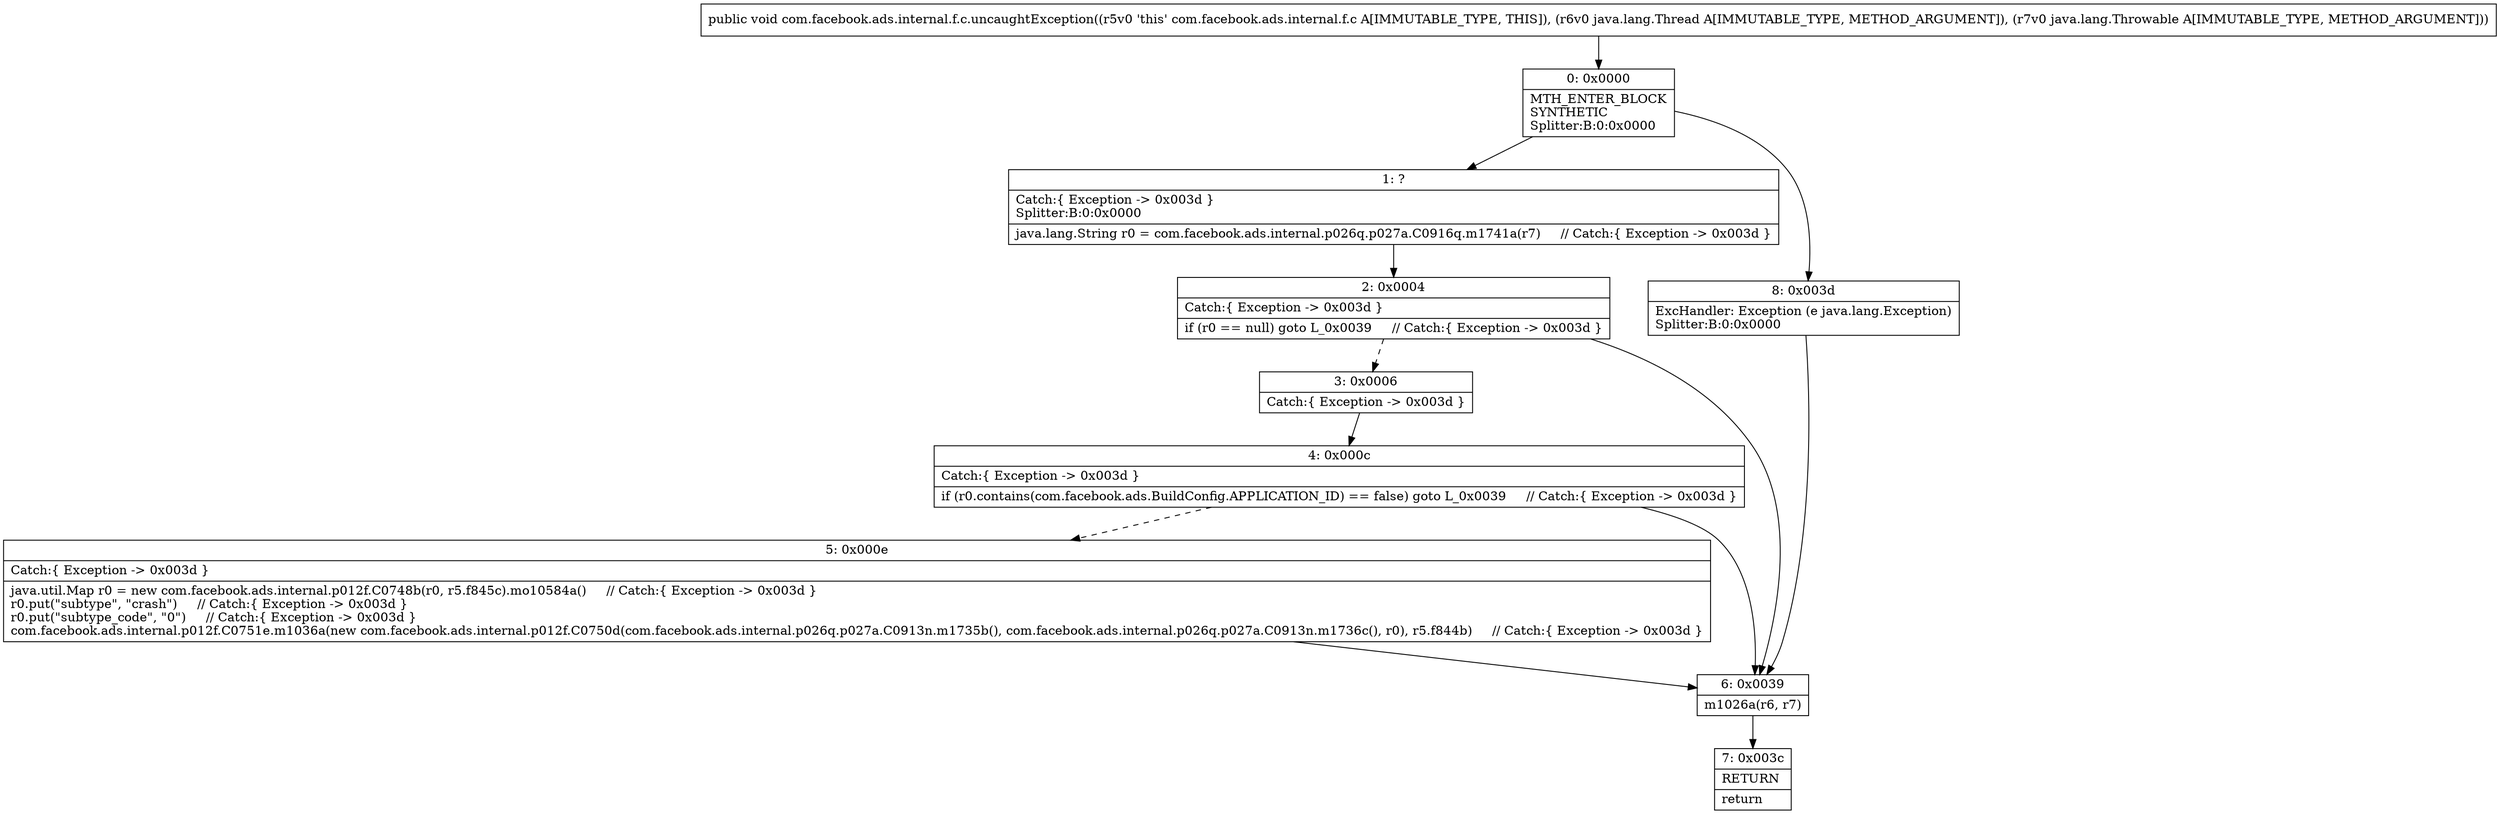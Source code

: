 digraph "CFG forcom.facebook.ads.internal.f.c.uncaughtException(Ljava\/lang\/Thread;Ljava\/lang\/Throwable;)V" {
Node_0 [shape=record,label="{0\:\ 0x0000|MTH_ENTER_BLOCK\lSYNTHETIC\lSplitter:B:0:0x0000\l}"];
Node_1 [shape=record,label="{1\:\ ?|Catch:\{ Exception \-\> 0x003d \}\lSplitter:B:0:0x0000\l|java.lang.String r0 = com.facebook.ads.internal.p026q.p027a.C0916q.m1741a(r7)     \/\/ Catch:\{ Exception \-\> 0x003d \}\l}"];
Node_2 [shape=record,label="{2\:\ 0x0004|Catch:\{ Exception \-\> 0x003d \}\l|if (r0 == null) goto L_0x0039     \/\/ Catch:\{ Exception \-\> 0x003d \}\l}"];
Node_3 [shape=record,label="{3\:\ 0x0006|Catch:\{ Exception \-\> 0x003d \}\l}"];
Node_4 [shape=record,label="{4\:\ 0x000c|Catch:\{ Exception \-\> 0x003d \}\l|if (r0.contains(com.facebook.ads.BuildConfig.APPLICATION_ID) == false) goto L_0x0039     \/\/ Catch:\{ Exception \-\> 0x003d \}\l}"];
Node_5 [shape=record,label="{5\:\ 0x000e|Catch:\{ Exception \-\> 0x003d \}\l|java.util.Map r0 = new com.facebook.ads.internal.p012f.C0748b(r0, r5.f845c).mo10584a()     \/\/ Catch:\{ Exception \-\> 0x003d \}\lr0.put(\"subtype\", \"crash\")     \/\/ Catch:\{ Exception \-\> 0x003d \}\lr0.put(\"subtype_code\", \"0\")     \/\/ Catch:\{ Exception \-\> 0x003d \}\lcom.facebook.ads.internal.p012f.C0751e.m1036a(new com.facebook.ads.internal.p012f.C0750d(com.facebook.ads.internal.p026q.p027a.C0913n.m1735b(), com.facebook.ads.internal.p026q.p027a.C0913n.m1736c(), r0), r5.f844b)     \/\/ Catch:\{ Exception \-\> 0x003d \}\l}"];
Node_6 [shape=record,label="{6\:\ 0x0039|m1026a(r6, r7)\l}"];
Node_7 [shape=record,label="{7\:\ 0x003c|RETURN\l|return\l}"];
Node_8 [shape=record,label="{8\:\ 0x003d|ExcHandler: Exception (e java.lang.Exception)\lSplitter:B:0:0x0000\l}"];
MethodNode[shape=record,label="{public void com.facebook.ads.internal.f.c.uncaughtException((r5v0 'this' com.facebook.ads.internal.f.c A[IMMUTABLE_TYPE, THIS]), (r6v0 java.lang.Thread A[IMMUTABLE_TYPE, METHOD_ARGUMENT]), (r7v0 java.lang.Throwable A[IMMUTABLE_TYPE, METHOD_ARGUMENT])) }"];
MethodNode -> Node_0;
Node_0 -> Node_1;
Node_0 -> Node_8;
Node_1 -> Node_2;
Node_2 -> Node_3[style=dashed];
Node_2 -> Node_6;
Node_3 -> Node_4;
Node_4 -> Node_5[style=dashed];
Node_4 -> Node_6;
Node_5 -> Node_6;
Node_6 -> Node_7;
Node_8 -> Node_6;
}

